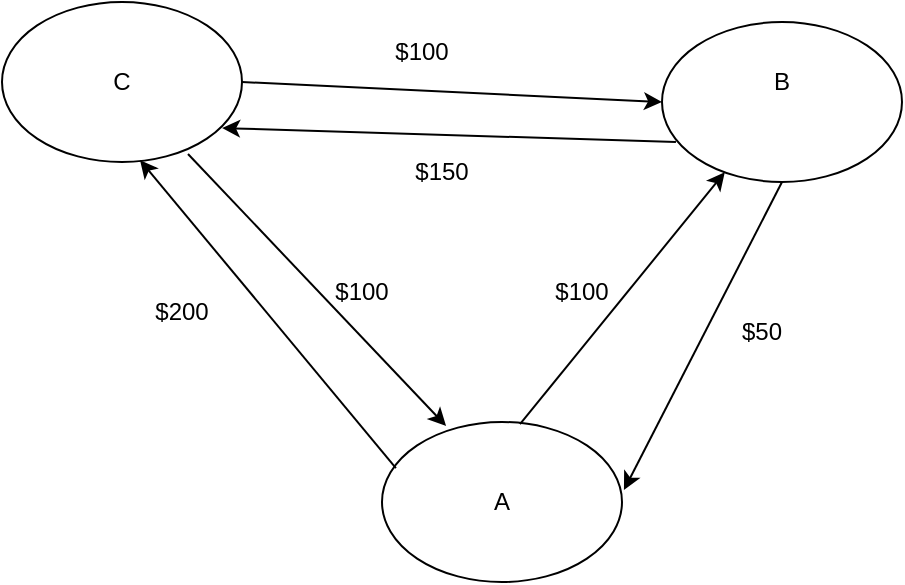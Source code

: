 <mxfile version="23.1.6" type="device">
  <diagram name="Page-1" id="mqh1OqebD3WSsPrw9slb">
    <mxGraphModel dx="914" dy="492" grid="1" gridSize="10" guides="1" tooltips="1" connect="1" arrows="1" fold="1" page="1" pageScale="1" pageWidth="850" pageHeight="1100" math="0" shadow="0">
      <root>
        <mxCell id="0" />
        <mxCell id="1" parent="0" />
        <mxCell id="k1Z1DNrC8rASi33LlRgG-1" value="" style="ellipse;whiteSpace=wrap;html=1;" vertex="1" parent="1">
          <mxGeometry x="80" y="80" width="120" height="80" as="geometry" />
        </mxCell>
        <mxCell id="k1Z1DNrC8rASi33LlRgG-2" value="" style="ellipse;whiteSpace=wrap;html=1;" vertex="1" parent="1">
          <mxGeometry x="270" y="290" width="120" height="80" as="geometry" />
        </mxCell>
        <mxCell id="k1Z1DNrC8rASi33LlRgG-3" value="" style="ellipse;whiteSpace=wrap;html=1;" vertex="1" parent="1">
          <mxGeometry x="410" y="90" width="120" height="80" as="geometry" />
        </mxCell>
        <mxCell id="k1Z1DNrC8rASi33LlRgG-4" value="" style="endArrow=classic;html=1;rounded=0;exitX=0.575;exitY=0.013;exitDx=0;exitDy=0;exitPerimeter=0;" edge="1" parent="1" source="k1Z1DNrC8rASi33LlRgG-2" target="k1Z1DNrC8rASi33LlRgG-3">
          <mxGeometry width="50" height="50" relative="1" as="geometry">
            <mxPoint x="400" y="290" as="sourcePoint" />
            <mxPoint x="450" y="240" as="targetPoint" />
          </mxGeometry>
        </mxCell>
        <mxCell id="k1Z1DNrC8rASi33LlRgG-5" value="" style="endArrow=classic;html=1;rounded=0;exitX=1;exitY=0.5;exitDx=0;exitDy=0;entryX=0;entryY=0.5;entryDx=0;entryDy=0;" edge="1" parent="1" source="k1Z1DNrC8rASi33LlRgG-1" target="k1Z1DNrC8rASi33LlRgG-3">
          <mxGeometry width="50" height="50" relative="1" as="geometry">
            <mxPoint x="220" y="145" as="sourcePoint" />
            <mxPoint x="270" y="95" as="targetPoint" />
          </mxGeometry>
        </mxCell>
        <mxCell id="k1Z1DNrC8rASi33LlRgG-6" value="" style="endArrow=classic;html=1;rounded=0;exitX=0.058;exitY=0.288;exitDx=0;exitDy=0;exitPerimeter=0;entryX=0.575;entryY=0.988;entryDx=0;entryDy=0;entryPerimeter=0;" edge="1" parent="1" source="k1Z1DNrC8rASi33LlRgG-2" target="k1Z1DNrC8rASi33LlRgG-1">
          <mxGeometry width="50" height="50" relative="1" as="geometry">
            <mxPoint x="270" y="290" as="sourcePoint" />
            <mxPoint x="320" y="240" as="targetPoint" />
          </mxGeometry>
        </mxCell>
        <mxCell id="k1Z1DNrC8rASi33LlRgG-7" value="" style="endArrow=classic;html=1;rounded=0;exitX=0.5;exitY=1;exitDx=0;exitDy=0;entryX=1.008;entryY=0.425;entryDx=0;entryDy=0;entryPerimeter=0;" edge="1" parent="1" source="k1Z1DNrC8rASi33LlRgG-3" target="k1Z1DNrC8rASi33LlRgG-2">
          <mxGeometry width="50" height="50" relative="1" as="geometry">
            <mxPoint x="400" y="290" as="sourcePoint" />
            <mxPoint x="450" y="240" as="targetPoint" />
          </mxGeometry>
        </mxCell>
        <mxCell id="k1Z1DNrC8rASi33LlRgG-8" value="" style="endArrow=classic;html=1;rounded=0;exitX=0.058;exitY=0.75;exitDx=0;exitDy=0;exitPerimeter=0;entryX=0.917;entryY=0.788;entryDx=0;entryDy=0;entryPerimeter=0;" edge="1" parent="1" source="k1Z1DNrC8rASi33LlRgG-3" target="k1Z1DNrC8rASi33LlRgG-1">
          <mxGeometry width="50" height="50" relative="1" as="geometry">
            <mxPoint x="400" y="290" as="sourcePoint" />
            <mxPoint x="450" y="240" as="targetPoint" />
          </mxGeometry>
        </mxCell>
        <mxCell id="k1Z1DNrC8rASi33LlRgG-9" value="" style="endArrow=classic;html=1;rounded=0;entryX=0.267;entryY=0.025;entryDx=0;entryDy=0;entryPerimeter=0;exitX=0.775;exitY=0.95;exitDx=0;exitDy=0;exitPerimeter=0;" edge="1" parent="1" source="k1Z1DNrC8rASi33LlRgG-1" target="k1Z1DNrC8rASi33LlRgG-2">
          <mxGeometry width="50" height="50" relative="1" as="geometry">
            <mxPoint x="180" y="160" as="sourcePoint" />
            <mxPoint x="450" y="240" as="targetPoint" />
          </mxGeometry>
        </mxCell>
        <mxCell id="k1Z1DNrC8rASi33LlRgG-10" value="$100" style="text;html=1;align=center;verticalAlign=middle;whiteSpace=wrap;rounded=0;" vertex="1" parent="1">
          <mxGeometry x="340" y="210" width="60" height="30" as="geometry" />
        </mxCell>
        <mxCell id="k1Z1DNrC8rASi33LlRgG-11" value="$200" style="text;html=1;align=center;verticalAlign=middle;whiteSpace=wrap;rounded=0;" vertex="1" parent="1">
          <mxGeometry x="140" y="220" width="60" height="30" as="geometry" />
        </mxCell>
        <mxCell id="k1Z1DNrC8rASi33LlRgG-12" value="$50" style="text;html=1;align=center;verticalAlign=middle;whiteSpace=wrap;rounded=0;" vertex="1" parent="1">
          <mxGeometry x="430" y="230" width="60" height="30" as="geometry" />
        </mxCell>
        <mxCell id="k1Z1DNrC8rASi33LlRgG-13" value="$150" style="text;html=1;align=center;verticalAlign=middle;whiteSpace=wrap;rounded=0;" vertex="1" parent="1">
          <mxGeometry x="270" y="150" width="60" height="30" as="geometry" />
        </mxCell>
        <mxCell id="k1Z1DNrC8rASi33LlRgG-14" value="$100" style="text;html=1;align=center;verticalAlign=middle;whiteSpace=wrap;rounded=0;" vertex="1" parent="1">
          <mxGeometry x="260" y="90" width="60" height="30" as="geometry" />
        </mxCell>
        <mxCell id="k1Z1DNrC8rASi33LlRgG-16" value="$100" style="text;html=1;align=center;verticalAlign=middle;whiteSpace=wrap;rounded=0;" vertex="1" parent="1">
          <mxGeometry x="230" y="210" width="60" height="30" as="geometry" />
        </mxCell>
        <mxCell id="k1Z1DNrC8rASi33LlRgG-17" value="A" style="text;html=1;align=center;verticalAlign=middle;whiteSpace=wrap;rounded=0;" vertex="1" parent="1">
          <mxGeometry x="300" y="315" width="60" height="30" as="geometry" />
        </mxCell>
        <mxCell id="k1Z1DNrC8rASi33LlRgG-18" value="B" style="text;html=1;align=center;verticalAlign=middle;whiteSpace=wrap;rounded=0;" vertex="1" parent="1">
          <mxGeometry x="440" y="105" width="60" height="30" as="geometry" />
        </mxCell>
        <mxCell id="k1Z1DNrC8rASi33LlRgG-19" value="C" style="text;html=1;align=center;verticalAlign=middle;whiteSpace=wrap;rounded=0;" vertex="1" parent="1">
          <mxGeometry x="110" y="105" width="60" height="30" as="geometry" />
        </mxCell>
      </root>
    </mxGraphModel>
  </diagram>
</mxfile>
